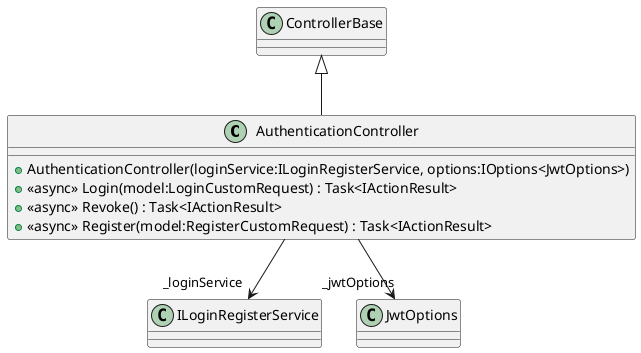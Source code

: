 @startuml
class AuthenticationController {
    + AuthenticationController(loginService:ILoginRegisterService, options:IOptions<JwtOptions>)
    + <<async>> Login(model:LoginCustomRequest) : Task<IActionResult>
    + <<async>> Revoke() : Task<IActionResult>
    + <<async>> Register(model:RegisterCustomRequest) : Task<IActionResult>
}
ControllerBase <|-- AuthenticationController
AuthenticationController --> "_loginService" ILoginRegisterService
AuthenticationController --> "_jwtOptions" JwtOptions
@enduml
